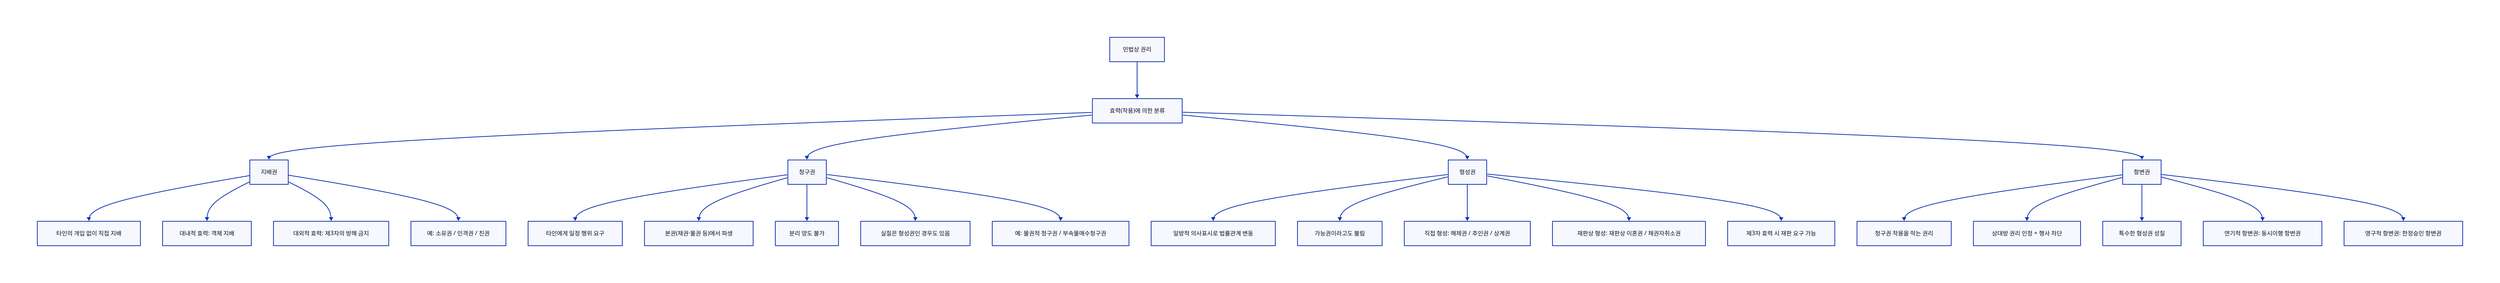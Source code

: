 # [26] 作用(효력)에 의한 分類.d2

direction: down

"민법상 권리" -> "효력(작용)에 의한 분류"

"효력(작용)에 의한 분류" -> "지배권"
"효력(작용)에 의한 분류" -> "청구권"
"효력(작용)에 의한 분류" -> "형성권"
"효력(작용)에 의한 분류" -> "항변권"

"지배권" -> "타인의 개입 없이 직접 지배"
"지배권" -> "대내적 효력: 객체 지배"
"지배권" -> "대외적 효력: 제3자의 방해 금지"
"지배권" -> "예: 소유권 / 인격권 / 친권"

"청구권" -> "타인에게 일정 행위 요구"
"청구권" -> "본권(채권·물권 등)에서 파생"
"청구권" -> "분리 양도 불가"
"청구권" -> "실질은 형성권인 경우도 있음"
"청구권" -> "예: 물권적 청구권 / 부속물매수청구권"

"형성권" -> "일방적 의사표시로 법률관계 변동"
"형성권" -> "가능권이라고도 불림"
"형성권" -> "직접 형성: 해제권 / 추인권 / 상계권"
"형성권" -> "재판상 형성: 재판상 이혼권 / 채권자취소권"
"형성권" -> "제3자 효력 시 재판 요구 가능"

"항변권" -> "청구권 작용을 막는 권리"
"항변권" -> "상대방 권리 인정 + 행사 차단"
"항변권" -> "특수한 형성권 성질"
"항변권" -> "연기적 항변권: 동시이행 항변권"
"항변권" -> "영구적 항변권: 한정승인 항변권"